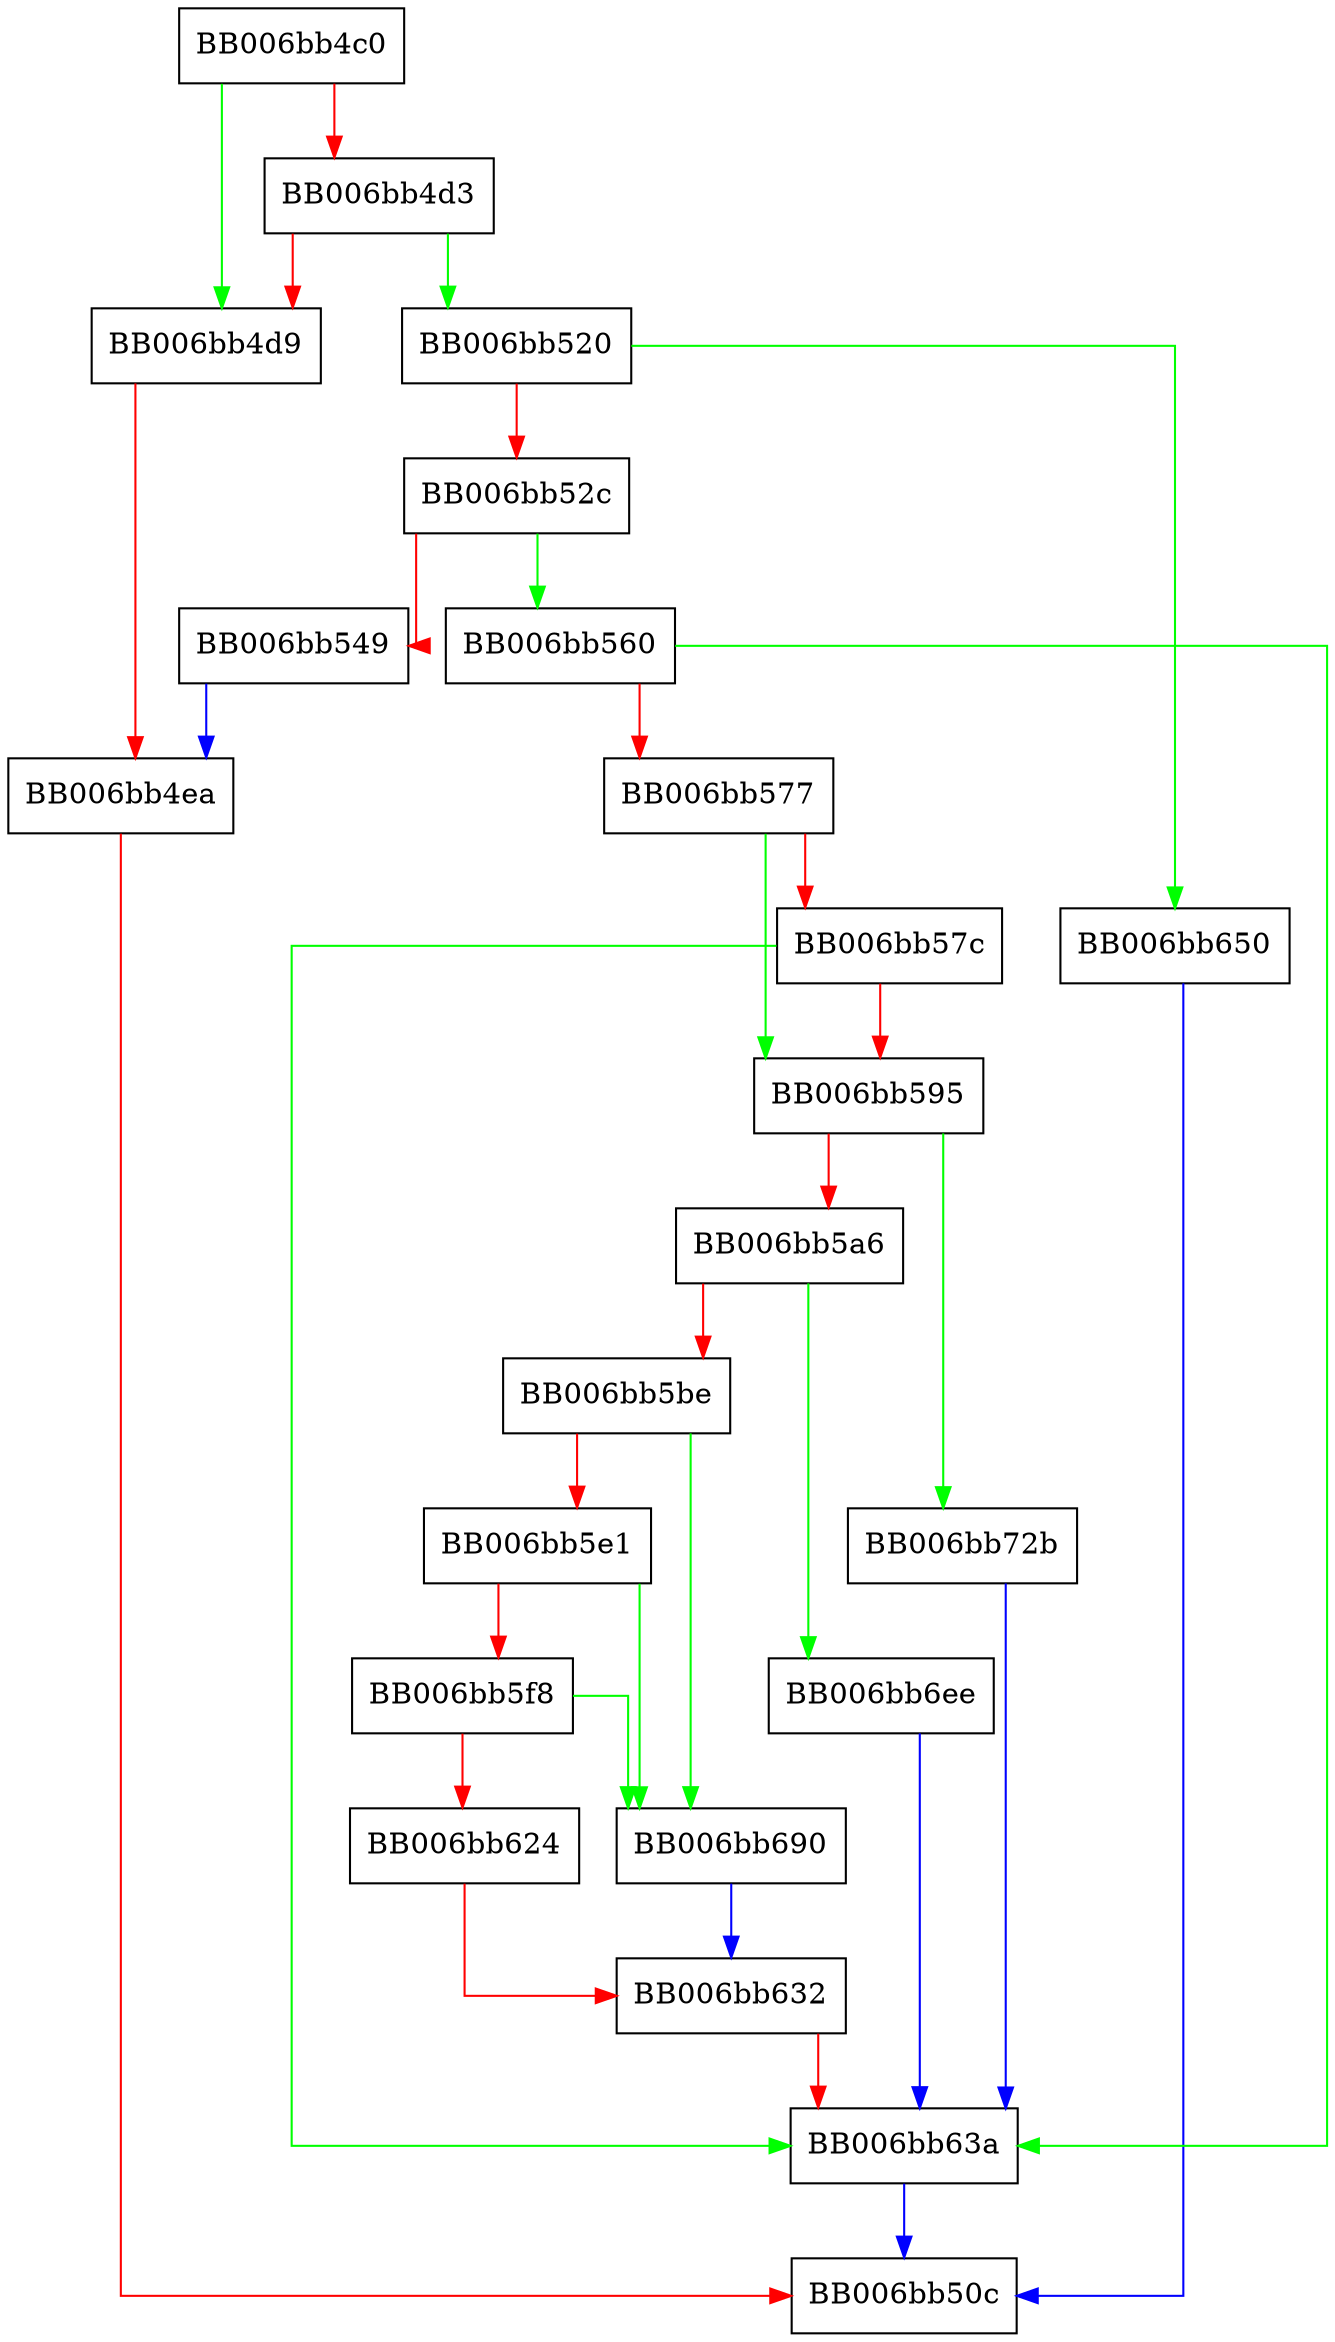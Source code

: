 digraph dh_to_SubjectPublicKeyInfo_pem_encode {
  node [shape="box"];
  graph [splines=ortho];
  BB006bb4c0 -> BB006bb4d9 [color="green"];
  BB006bb4c0 -> BB006bb4d3 [color="red"];
  BB006bb4d3 -> BB006bb520 [color="green"];
  BB006bb4d3 -> BB006bb4d9 [color="red"];
  BB006bb4d9 -> BB006bb4ea [color="red"];
  BB006bb4ea -> BB006bb50c [color="red"];
  BB006bb520 -> BB006bb650 [color="green"];
  BB006bb520 -> BB006bb52c [color="red"];
  BB006bb52c -> BB006bb560 [color="green"];
  BB006bb52c -> BB006bb549 [color="red"];
  BB006bb549 -> BB006bb4ea [color="blue"];
  BB006bb560 -> BB006bb63a [color="green"];
  BB006bb560 -> BB006bb577 [color="red"];
  BB006bb577 -> BB006bb595 [color="green"];
  BB006bb577 -> BB006bb57c [color="red"];
  BB006bb57c -> BB006bb63a [color="green"];
  BB006bb57c -> BB006bb595 [color="red"];
  BB006bb595 -> BB006bb72b [color="green"];
  BB006bb595 -> BB006bb5a6 [color="red"];
  BB006bb5a6 -> BB006bb6ee [color="green"];
  BB006bb5a6 -> BB006bb5be [color="red"];
  BB006bb5be -> BB006bb690 [color="green"];
  BB006bb5be -> BB006bb5e1 [color="red"];
  BB006bb5e1 -> BB006bb690 [color="green"];
  BB006bb5e1 -> BB006bb5f8 [color="red"];
  BB006bb5f8 -> BB006bb690 [color="green"];
  BB006bb5f8 -> BB006bb624 [color="red"];
  BB006bb624 -> BB006bb632 [color="red"];
  BB006bb632 -> BB006bb63a [color="red"];
  BB006bb63a -> BB006bb50c [color="blue"];
  BB006bb650 -> BB006bb50c [color="blue"];
  BB006bb690 -> BB006bb632 [color="blue"];
  BB006bb6ee -> BB006bb63a [color="blue"];
  BB006bb72b -> BB006bb63a [color="blue"];
}